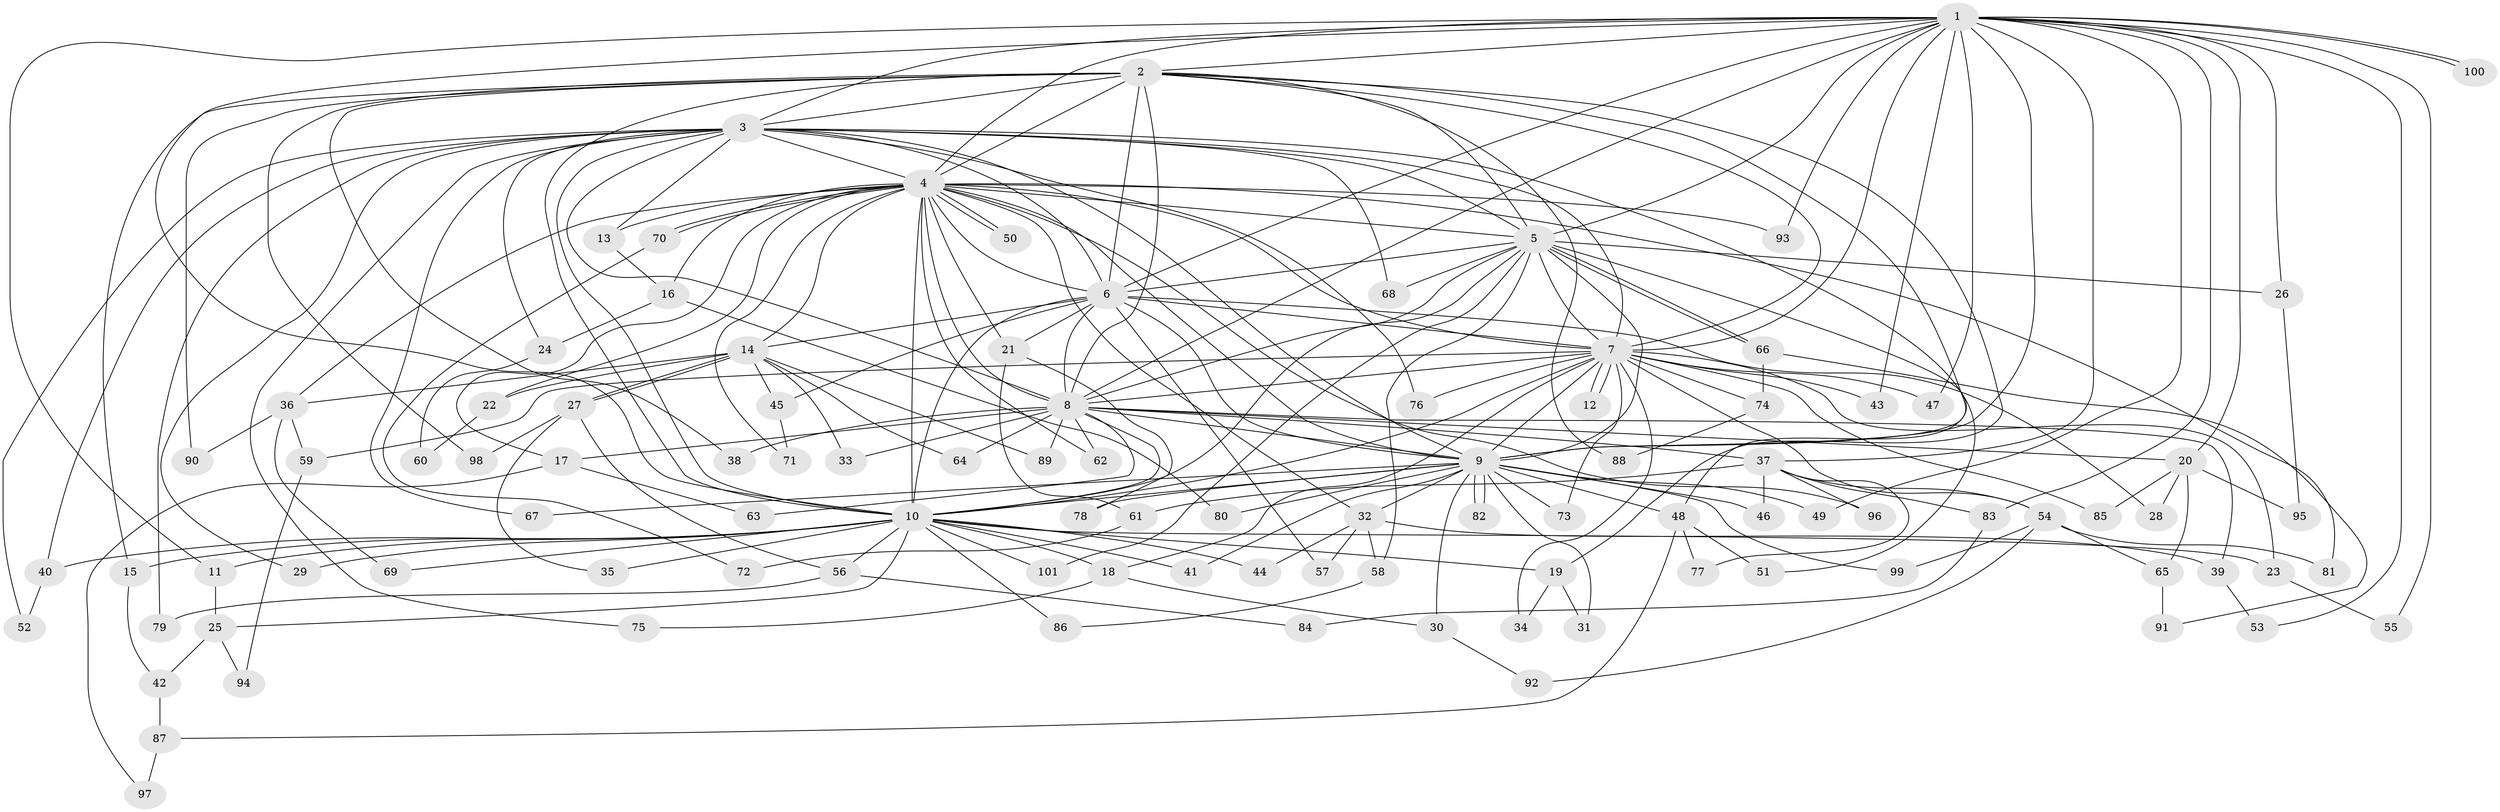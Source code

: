 // coarse degree distribution, {14: 0.025, 20: 0.025, 26: 0.025, 10: 0.05, 16: 0.05, 3: 0.3, 2: 0.275, 7: 0.025, 4: 0.125, 6: 0.025, 5: 0.05, 1: 0.025}
// Generated by graph-tools (version 1.1) at 2025/17/03/04/25 18:17:48]
// undirected, 101 vertices, 227 edges
graph export_dot {
graph [start="1"]
  node [color=gray90,style=filled];
  1;
  2;
  3;
  4;
  5;
  6;
  7;
  8;
  9;
  10;
  11;
  12;
  13;
  14;
  15;
  16;
  17;
  18;
  19;
  20;
  21;
  22;
  23;
  24;
  25;
  26;
  27;
  28;
  29;
  30;
  31;
  32;
  33;
  34;
  35;
  36;
  37;
  38;
  39;
  40;
  41;
  42;
  43;
  44;
  45;
  46;
  47;
  48;
  49;
  50;
  51;
  52;
  53;
  54;
  55;
  56;
  57;
  58;
  59;
  60;
  61;
  62;
  63;
  64;
  65;
  66;
  67;
  68;
  69;
  70;
  71;
  72;
  73;
  74;
  75;
  76;
  77;
  78;
  79;
  80;
  81;
  82;
  83;
  84;
  85;
  86;
  87;
  88;
  89;
  90;
  91;
  92;
  93;
  94;
  95;
  96;
  97;
  98;
  99;
  100;
  101;
  1 -- 2;
  1 -- 3;
  1 -- 4;
  1 -- 5;
  1 -- 6;
  1 -- 7;
  1 -- 8;
  1 -- 9;
  1 -- 10;
  1 -- 11;
  1 -- 20;
  1 -- 26;
  1 -- 37;
  1 -- 43;
  1 -- 47;
  1 -- 49;
  1 -- 53;
  1 -- 55;
  1 -- 83;
  1 -- 93;
  1 -- 100;
  1 -- 100;
  2 -- 3;
  2 -- 4;
  2 -- 5;
  2 -- 6;
  2 -- 7;
  2 -- 8;
  2 -- 9;
  2 -- 10;
  2 -- 15;
  2 -- 19;
  2 -- 38;
  2 -- 88;
  2 -- 90;
  2 -- 98;
  3 -- 4;
  3 -- 5;
  3 -- 6;
  3 -- 7;
  3 -- 8;
  3 -- 9;
  3 -- 10;
  3 -- 13;
  3 -- 24;
  3 -- 29;
  3 -- 40;
  3 -- 48;
  3 -- 52;
  3 -- 67;
  3 -- 68;
  3 -- 75;
  3 -- 76;
  3 -- 79;
  4 -- 5;
  4 -- 6;
  4 -- 7;
  4 -- 8;
  4 -- 9;
  4 -- 10;
  4 -- 13;
  4 -- 14;
  4 -- 16;
  4 -- 17;
  4 -- 21;
  4 -- 22;
  4 -- 32;
  4 -- 36;
  4 -- 50;
  4 -- 50;
  4 -- 62;
  4 -- 70;
  4 -- 70;
  4 -- 71;
  4 -- 81;
  4 -- 93;
  4 -- 96;
  5 -- 6;
  5 -- 7;
  5 -- 8;
  5 -- 9;
  5 -- 10;
  5 -- 26;
  5 -- 51;
  5 -- 58;
  5 -- 66;
  5 -- 66;
  5 -- 68;
  5 -- 101;
  6 -- 7;
  6 -- 8;
  6 -- 9;
  6 -- 10;
  6 -- 14;
  6 -- 21;
  6 -- 28;
  6 -- 45;
  6 -- 57;
  7 -- 8;
  7 -- 9;
  7 -- 10;
  7 -- 12;
  7 -- 12;
  7 -- 18;
  7 -- 23;
  7 -- 34;
  7 -- 43;
  7 -- 47;
  7 -- 54;
  7 -- 59;
  7 -- 73;
  7 -- 74;
  7 -- 76;
  7 -- 85;
  8 -- 9;
  8 -- 10;
  8 -- 17;
  8 -- 20;
  8 -- 33;
  8 -- 37;
  8 -- 38;
  8 -- 39;
  8 -- 62;
  8 -- 63;
  8 -- 64;
  8 -- 89;
  9 -- 10;
  9 -- 30;
  9 -- 31;
  9 -- 32;
  9 -- 41;
  9 -- 46;
  9 -- 48;
  9 -- 49;
  9 -- 67;
  9 -- 73;
  9 -- 78;
  9 -- 80;
  9 -- 82;
  9 -- 82;
  9 -- 99;
  10 -- 11;
  10 -- 15;
  10 -- 18;
  10 -- 19;
  10 -- 23;
  10 -- 25;
  10 -- 29;
  10 -- 35;
  10 -- 40;
  10 -- 41;
  10 -- 44;
  10 -- 56;
  10 -- 69;
  10 -- 86;
  10 -- 101;
  11 -- 25;
  13 -- 16;
  14 -- 22;
  14 -- 27;
  14 -- 27;
  14 -- 33;
  14 -- 36;
  14 -- 45;
  14 -- 64;
  14 -- 89;
  15 -- 42;
  16 -- 24;
  16 -- 80;
  17 -- 63;
  17 -- 97;
  18 -- 30;
  18 -- 75;
  19 -- 31;
  19 -- 34;
  20 -- 28;
  20 -- 65;
  20 -- 85;
  20 -- 95;
  21 -- 61;
  21 -- 78;
  22 -- 60;
  23 -- 55;
  24 -- 60;
  25 -- 42;
  25 -- 94;
  26 -- 95;
  27 -- 35;
  27 -- 56;
  27 -- 98;
  30 -- 92;
  32 -- 39;
  32 -- 44;
  32 -- 57;
  32 -- 58;
  36 -- 59;
  36 -- 69;
  36 -- 90;
  37 -- 46;
  37 -- 54;
  37 -- 61;
  37 -- 77;
  37 -- 83;
  37 -- 96;
  39 -- 53;
  40 -- 52;
  42 -- 87;
  45 -- 71;
  48 -- 51;
  48 -- 77;
  48 -- 87;
  54 -- 65;
  54 -- 81;
  54 -- 92;
  54 -- 99;
  56 -- 79;
  56 -- 84;
  58 -- 86;
  59 -- 94;
  61 -- 72;
  65 -- 91;
  66 -- 74;
  66 -- 91;
  70 -- 72;
  74 -- 88;
  83 -- 84;
  87 -- 97;
}
